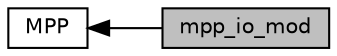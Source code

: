 digraph "mpp_io_mod"
{
  edge [fontname="Helvetica",fontsize="10",labelfontname="Helvetica",labelfontsize="10"];
  node [fontname="Helvetica",fontsize="10",shape=box];
  rankdir=LR;
  Node2 [label="MPP",height=0.2,width=0.4,color="black", fillcolor="white", style="filled",URL="$group__mpp.html",tooltip="Modules and associated files in the mpp directory."];
  Node1 [label="mpp_io_mod",height=0.2,width=0.4,color="black", fillcolor="grey75", style="filled", fontcolor="black",tooltip="a set of simple calls for parallel I/O on distributed systems. It is geared toward the writing of dat..."];
  Node2->Node1 [shape=plaintext, dir="back", style="solid"];
}
